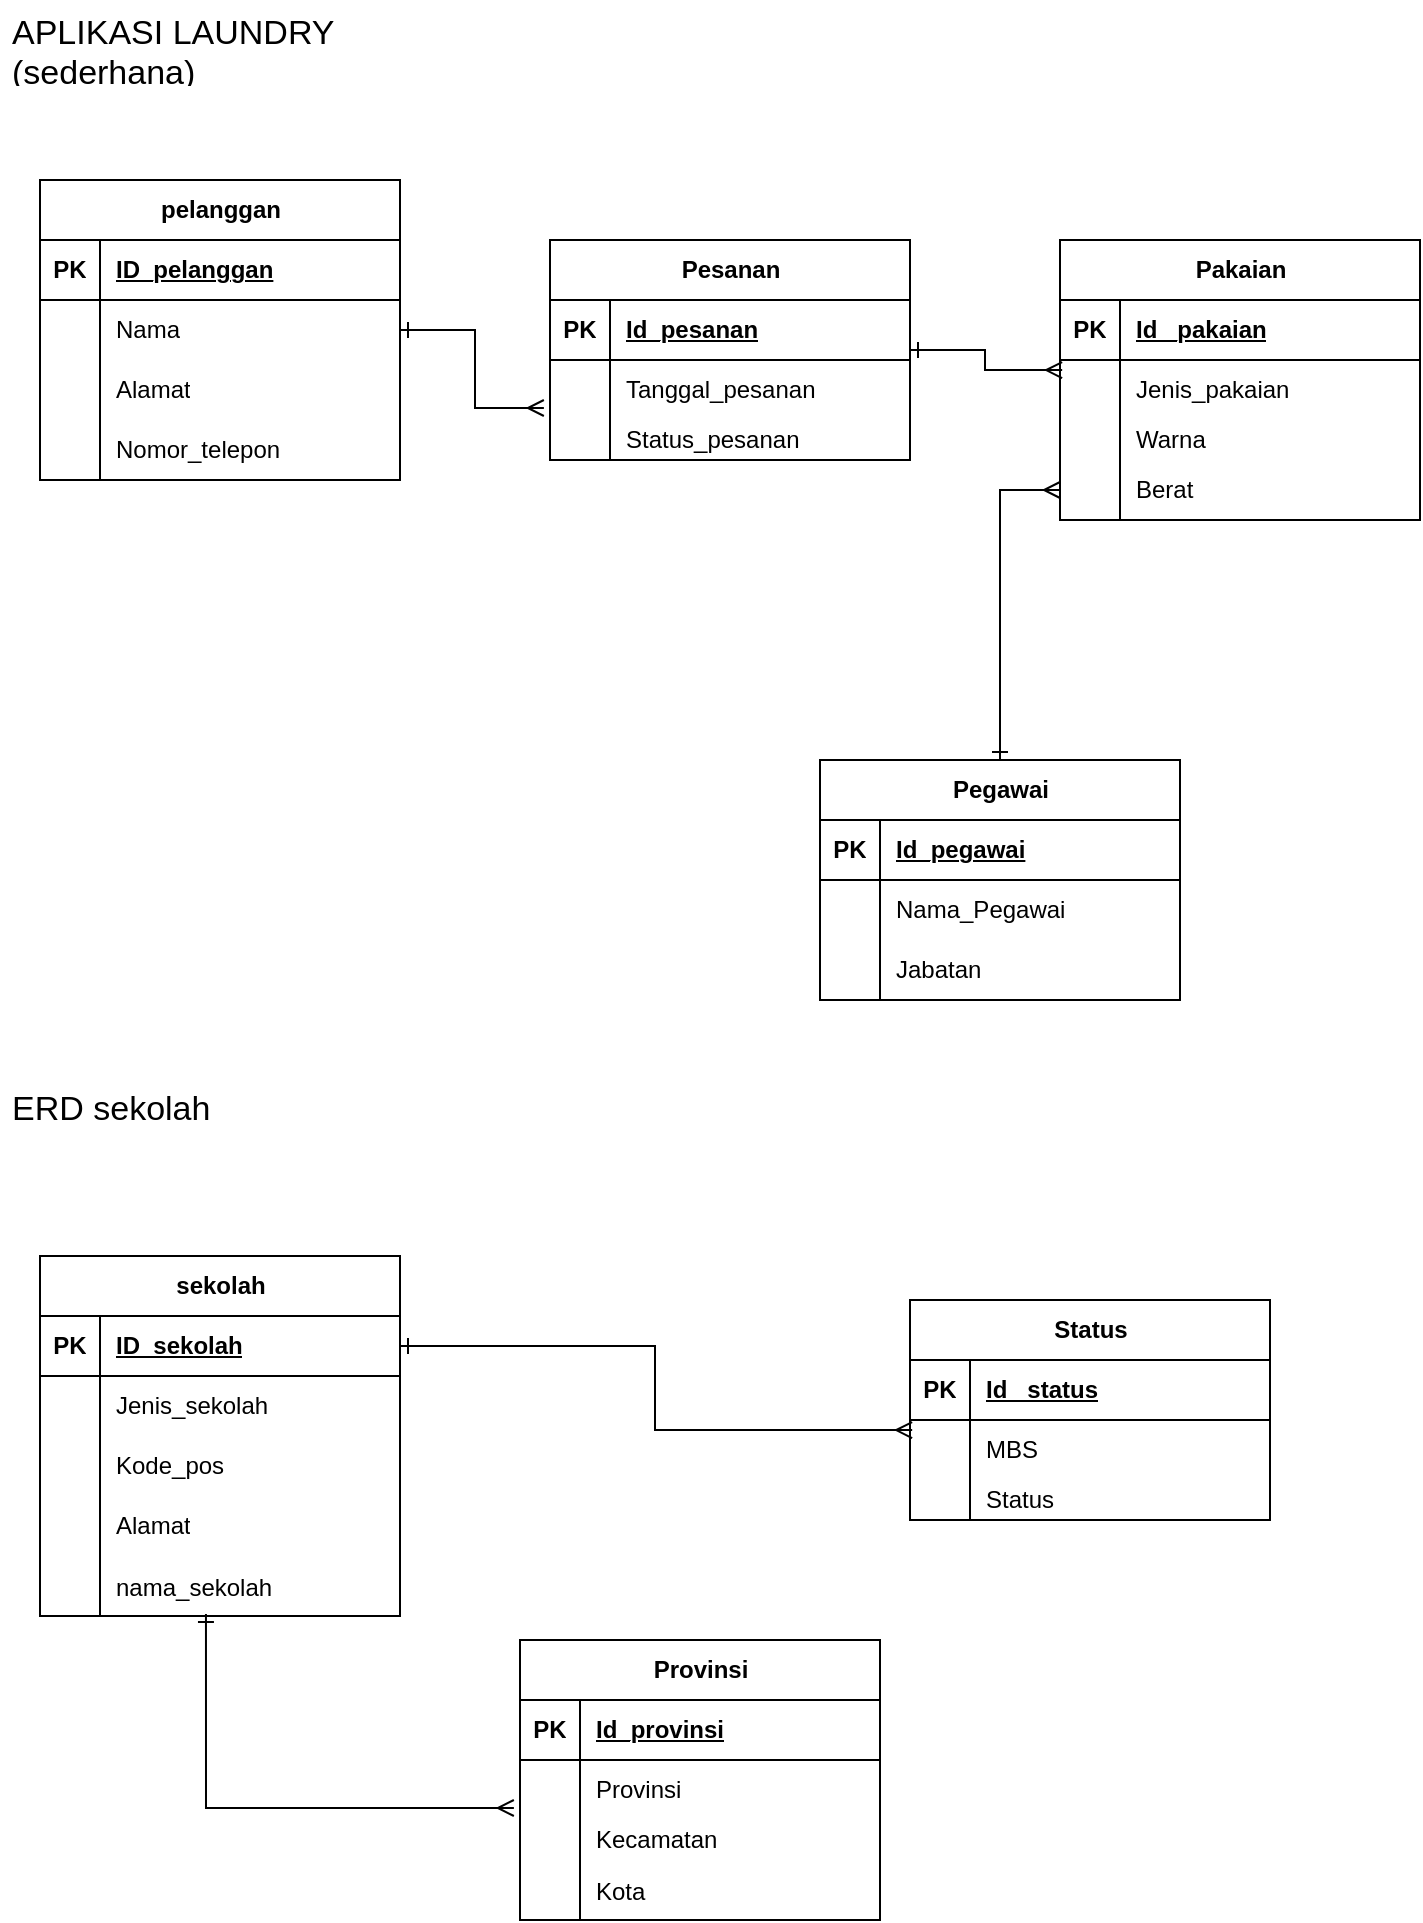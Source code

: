 <mxfile version="22.1.2" type="github">
  <diagram name="Page-1" id="XbyWsag3njMLAICnSb50">
    <mxGraphModel dx="704" dy="376" grid="1" gridSize="10" guides="1" tooltips="1" connect="1" arrows="1" fold="1" page="1" pageScale="1" pageWidth="850" pageHeight="1100" math="0" shadow="0">
      <root>
        <mxCell id="0" />
        <mxCell id="1" parent="0" />
        <mxCell id="1goX_JXDeEybGTnC8UVH-14" value="Pakaian" style="shape=table;startSize=30;container=1;collapsible=1;childLayout=tableLayout;fixedRows=1;rowLines=0;fontStyle=1;align=center;resizeLast=1;html=1;" vertex="1" parent="1">
          <mxGeometry x="590" y="170" width="180" height="140" as="geometry" />
        </mxCell>
        <mxCell id="1goX_JXDeEybGTnC8UVH-15" value="" style="shape=tableRow;horizontal=0;startSize=0;swimlaneHead=0;swimlaneBody=0;fillColor=none;collapsible=0;dropTarget=0;points=[[0,0.5],[1,0.5]];portConstraint=eastwest;top=0;left=0;right=0;bottom=1;" vertex="1" parent="1goX_JXDeEybGTnC8UVH-14">
          <mxGeometry y="30" width="180" height="30" as="geometry" />
        </mxCell>
        <mxCell id="1goX_JXDeEybGTnC8UVH-16" value="PK" style="shape=partialRectangle;connectable=0;fillColor=none;top=0;left=0;bottom=0;right=0;fontStyle=1;overflow=hidden;whiteSpace=wrap;html=1;" vertex="1" parent="1goX_JXDeEybGTnC8UVH-15">
          <mxGeometry width="30" height="30" as="geometry">
            <mxRectangle width="30" height="30" as="alternateBounds" />
          </mxGeometry>
        </mxCell>
        <mxCell id="1goX_JXDeEybGTnC8UVH-17" value="Id _pakaian" style="shape=partialRectangle;connectable=0;fillColor=none;top=0;left=0;bottom=0;right=0;align=left;spacingLeft=6;fontStyle=5;overflow=hidden;whiteSpace=wrap;html=1;" vertex="1" parent="1goX_JXDeEybGTnC8UVH-15">
          <mxGeometry x="30" width="150" height="30" as="geometry">
            <mxRectangle width="150" height="30" as="alternateBounds" />
          </mxGeometry>
        </mxCell>
        <mxCell id="1goX_JXDeEybGTnC8UVH-18" value="" style="shape=tableRow;horizontal=0;startSize=0;swimlaneHead=0;swimlaneBody=0;fillColor=none;collapsible=0;dropTarget=0;points=[[0,0.5],[1,0.5]];portConstraint=eastwest;top=0;left=0;right=0;bottom=0;" vertex="1" parent="1goX_JXDeEybGTnC8UVH-14">
          <mxGeometry y="60" width="180" height="30" as="geometry" />
        </mxCell>
        <mxCell id="1goX_JXDeEybGTnC8UVH-19" value="" style="shape=partialRectangle;connectable=0;fillColor=none;top=0;left=0;bottom=0;right=0;editable=1;overflow=hidden;whiteSpace=wrap;html=1;" vertex="1" parent="1goX_JXDeEybGTnC8UVH-18">
          <mxGeometry width="30" height="30" as="geometry">
            <mxRectangle width="30" height="30" as="alternateBounds" />
          </mxGeometry>
        </mxCell>
        <mxCell id="1goX_JXDeEybGTnC8UVH-20" value="Jenis_pakaian" style="shape=partialRectangle;connectable=0;fillColor=none;top=0;left=0;bottom=0;right=0;align=left;spacingLeft=6;overflow=hidden;whiteSpace=wrap;html=1;" vertex="1" parent="1goX_JXDeEybGTnC8UVH-18">
          <mxGeometry x="30" width="150" height="30" as="geometry">
            <mxRectangle width="150" height="30" as="alternateBounds" />
          </mxGeometry>
        </mxCell>
        <mxCell id="1goX_JXDeEybGTnC8UVH-21" value="" style="shape=tableRow;horizontal=0;startSize=0;swimlaneHead=0;swimlaneBody=0;fillColor=none;collapsible=0;dropTarget=0;points=[[0,0.5],[1,0.5]];portConstraint=eastwest;top=0;left=0;right=0;bottom=0;" vertex="1" parent="1goX_JXDeEybGTnC8UVH-14">
          <mxGeometry y="90" width="180" height="20" as="geometry" />
        </mxCell>
        <mxCell id="1goX_JXDeEybGTnC8UVH-22" value="" style="shape=partialRectangle;connectable=0;fillColor=none;top=0;left=0;bottom=0;right=0;editable=1;overflow=hidden;whiteSpace=wrap;html=1;" vertex="1" parent="1goX_JXDeEybGTnC8UVH-21">
          <mxGeometry width="30" height="20" as="geometry">
            <mxRectangle width="30" height="20" as="alternateBounds" />
          </mxGeometry>
        </mxCell>
        <mxCell id="1goX_JXDeEybGTnC8UVH-23" value="Warna" style="shape=partialRectangle;connectable=0;fillColor=none;top=0;left=0;bottom=0;right=0;align=left;spacingLeft=6;overflow=hidden;whiteSpace=wrap;html=1;" vertex="1" parent="1goX_JXDeEybGTnC8UVH-21">
          <mxGeometry x="30" width="150" height="20" as="geometry">
            <mxRectangle width="150" height="20" as="alternateBounds" />
          </mxGeometry>
        </mxCell>
        <mxCell id="1goX_JXDeEybGTnC8UVH-24" value="" style="shape=tableRow;horizontal=0;startSize=0;swimlaneHead=0;swimlaneBody=0;fillColor=none;collapsible=0;dropTarget=0;points=[[0,0.5],[1,0.5]];portConstraint=eastwest;top=0;left=0;right=0;bottom=0;" vertex="1" parent="1goX_JXDeEybGTnC8UVH-14">
          <mxGeometry y="110" width="180" height="30" as="geometry" />
        </mxCell>
        <mxCell id="1goX_JXDeEybGTnC8UVH-25" value="" style="shape=partialRectangle;connectable=0;fillColor=none;top=0;left=0;bottom=0;right=0;editable=1;overflow=hidden;whiteSpace=wrap;html=1;" vertex="1" parent="1goX_JXDeEybGTnC8UVH-24">
          <mxGeometry width="30" height="30" as="geometry">
            <mxRectangle width="30" height="30" as="alternateBounds" />
          </mxGeometry>
        </mxCell>
        <mxCell id="1goX_JXDeEybGTnC8UVH-26" value="Berat" style="shape=partialRectangle;connectable=0;fillColor=none;top=0;left=0;bottom=0;right=0;align=left;spacingLeft=6;overflow=hidden;whiteSpace=wrap;html=1;" vertex="1" parent="1goX_JXDeEybGTnC8UVH-24">
          <mxGeometry x="30" width="150" height="30" as="geometry">
            <mxRectangle width="150" height="30" as="alternateBounds" />
          </mxGeometry>
        </mxCell>
        <mxCell id="1goX_JXDeEybGTnC8UVH-27" value="Pesanan" style="shape=table;startSize=30;container=1;collapsible=1;childLayout=tableLayout;fixedRows=1;rowLines=0;fontStyle=1;align=center;resizeLast=1;html=1;" vertex="1" parent="1">
          <mxGeometry x="335" y="170" width="180" height="110" as="geometry" />
        </mxCell>
        <mxCell id="1goX_JXDeEybGTnC8UVH-28" value="" style="shape=tableRow;horizontal=0;startSize=0;swimlaneHead=0;swimlaneBody=0;fillColor=none;collapsible=0;dropTarget=0;points=[[0,0.5],[1,0.5]];portConstraint=eastwest;top=0;left=0;right=0;bottom=1;" vertex="1" parent="1goX_JXDeEybGTnC8UVH-27">
          <mxGeometry y="30" width="180" height="30" as="geometry" />
        </mxCell>
        <mxCell id="1goX_JXDeEybGTnC8UVH-29" value="PK" style="shape=partialRectangle;connectable=0;fillColor=none;top=0;left=0;bottom=0;right=0;fontStyle=1;overflow=hidden;whiteSpace=wrap;html=1;" vertex="1" parent="1goX_JXDeEybGTnC8UVH-28">
          <mxGeometry width="30" height="30" as="geometry">
            <mxRectangle width="30" height="30" as="alternateBounds" />
          </mxGeometry>
        </mxCell>
        <mxCell id="1goX_JXDeEybGTnC8UVH-30" value="Id_pesanan" style="shape=partialRectangle;connectable=0;fillColor=none;top=0;left=0;bottom=0;right=0;align=left;spacingLeft=6;fontStyle=5;overflow=hidden;whiteSpace=wrap;html=1;" vertex="1" parent="1goX_JXDeEybGTnC8UVH-28">
          <mxGeometry x="30" width="150" height="30" as="geometry">
            <mxRectangle width="150" height="30" as="alternateBounds" />
          </mxGeometry>
        </mxCell>
        <mxCell id="1goX_JXDeEybGTnC8UVH-31" value="" style="shape=tableRow;horizontal=0;startSize=0;swimlaneHead=0;swimlaneBody=0;fillColor=none;collapsible=0;dropTarget=0;points=[[0,0.5],[1,0.5]];portConstraint=eastwest;top=0;left=0;right=0;bottom=0;" vertex="1" parent="1goX_JXDeEybGTnC8UVH-27">
          <mxGeometry y="60" width="180" height="30" as="geometry" />
        </mxCell>
        <mxCell id="1goX_JXDeEybGTnC8UVH-32" value="" style="shape=partialRectangle;connectable=0;fillColor=none;top=0;left=0;bottom=0;right=0;editable=1;overflow=hidden;whiteSpace=wrap;html=1;" vertex="1" parent="1goX_JXDeEybGTnC8UVH-31">
          <mxGeometry width="30" height="30" as="geometry">
            <mxRectangle width="30" height="30" as="alternateBounds" />
          </mxGeometry>
        </mxCell>
        <mxCell id="1goX_JXDeEybGTnC8UVH-33" value="Tanggal_pesanan" style="shape=partialRectangle;connectable=0;fillColor=none;top=0;left=0;bottom=0;right=0;align=left;spacingLeft=6;overflow=hidden;whiteSpace=wrap;html=1;" vertex="1" parent="1goX_JXDeEybGTnC8UVH-31">
          <mxGeometry x="30" width="150" height="30" as="geometry">
            <mxRectangle width="150" height="30" as="alternateBounds" />
          </mxGeometry>
        </mxCell>
        <mxCell id="1goX_JXDeEybGTnC8UVH-34" value="" style="shape=tableRow;horizontal=0;startSize=0;swimlaneHead=0;swimlaneBody=0;fillColor=none;collapsible=0;dropTarget=0;points=[[0,0.5],[1,0.5]];portConstraint=eastwest;top=0;left=0;right=0;bottom=0;" vertex="1" parent="1goX_JXDeEybGTnC8UVH-27">
          <mxGeometry y="90" width="180" height="20" as="geometry" />
        </mxCell>
        <mxCell id="1goX_JXDeEybGTnC8UVH-35" value="" style="shape=partialRectangle;connectable=0;fillColor=none;top=0;left=0;bottom=0;right=0;editable=1;overflow=hidden;whiteSpace=wrap;html=1;" vertex="1" parent="1goX_JXDeEybGTnC8UVH-34">
          <mxGeometry width="30" height="20" as="geometry">
            <mxRectangle width="30" height="20" as="alternateBounds" />
          </mxGeometry>
        </mxCell>
        <mxCell id="1goX_JXDeEybGTnC8UVH-36" value="Status_pesanan" style="shape=partialRectangle;connectable=0;fillColor=none;top=0;left=0;bottom=0;right=0;align=left;spacingLeft=6;overflow=hidden;whiteSpace=wrap;html=1;" vertex="1" parent="1goX_JXDeEybGTnC8UVH-34">
          <mxGeometry x="30" width="150" height="20" as="geometry">
            <mxRectangle width="150" height="20" as="alternateBounds" />
          </mxGeometry>
        </mxCell>
        <mxCell id="1goX_JXDeEybGTnC8UVH-40" value="pelanggan" style="shape=table;startSize=30;container=1;collapsible=1;childLayout=tableLayout;fixedRows=1;rowLines=0;fontStyle=1;align=center;resizeLast=1;html=1;" vertex="1" parent="1">
          <mxGeometry x="80" y="140" width="180" height="150" as="geometry" />
        </mxCell>
        <mxCell id="1goX_JXDeEybGTnC8UVH-41" value="" style="shape=tableRow;horizontal=0;startSize=0;swimlaneHead=0;swimlaneBody=0;fillColor=none;collapsible=0;dropTarget=0;points=[[0,0.5],[1,0.5]];portConstraint=eastwest;top=0;left=0;right=0;bottom=1;" vertex="1" parent="1goX_JXDeEybGTnC8UVH-40">
          <mxGeometry y="30" width="180" height="30" as="geometry" />
        </mxCell>
        <mxCell id="1goX_JXDeEybGTnC8UVH-42" value="PK" style="shape=partialRectangle;connectable=0;fillColor=none;top=0;left=0;bottom=0;right=0;fontStyle=1;overflow=hidden;whiteSpace=wrap;html=1;" vertex="1" parent="1goX_JXDeEybGTnC8UVH-41">
          <mxGeometry width="30" height="30" as="geometry">
            <mxRectangle width="30" height="30" as="alternateBounds" />
          </mxGeometry>
        </mxCell>
        <mxCell id="1goX_JXDeEybGTnC8UVH-43" value="ID_pelanggan" style="shape=partialRectangle;connectable=0;fillColor=none;top=0;left=0;bottom=0;right=0;align=left;spacingLeft=6;fontStyle=5;overflow=hidden;whiteSpace=wrap;html=1;" vertex="1" parent="1goX_JXDeEybGTnC8UVH-41">
          <mxGeometry x="30" width="150" height="30" as="geometry">
            <mxRectangle width="150" height="30" as="alternateBounds" />
          </mxGeometry>
        </mxCell>
        <mxCell id="1goX_JXDeEybGTnC8UVH-44" value="" style="shape=tableRow;horizontal=0;startSize=0;swimlaneHead=0;swimlaneBody=0;fillColor=none;collapsible=0;dropTarget=0;points=[[0,0.5],[1,0.5]];portConstraint=eastwest;top=0;left=0;right=0;bottom=0;" vertex="1" parent="1goX_JXDeEybGTnC8UVH-40">
          <mxGeometry y="60" width="180" height="30" as="geometry" />
        </mxCell>
        <mxCell id="1goX_JXDeEybGTnC8UVH-45" value="" style="shape=partialRectangle;connectable=0;fillColor=none;top=0;left=0;bottom=0;right=0;editable=1;overflow=hidden;whiteSpace=wrap;html=1;" vertex="1" parent="1goX_JXDeEybGTnC8UVH-44">
          <mxGeometry width="30" height="30" as="geometry">
            <mxRectangle width="30" height="30" as="alternateBounds" />
          </mxGeometry>
        </mxCell>
        <mxCell id="1goX_JXDeEybGTnC8UVH-46" value="Nama" style="shape=partialRectangle;connectable=0;fillColor=none;top=0;left=0;bottom=0;right=0;align=left;spacingLeft=6;overflow=hidden;whiteSpace=wrap;html=1;" vertex="1" parent="1goX_JXDeEybGTnC8UVH-44">
          <mxGeometry x="30" width="150" height="30" as="geometry">
            <mxRectangle width="150" height="30" as="alternateBounds" />
          </mxGeometry>
        </mxCell>
        <mxCell id="1goX_JXDeEybGTnC8UVH-47" value="" style="shape=tableRow;horizontal=0;startSize=0;swimlaneHead=0;swimlaneBody=0;fillColor=none;collapsible=0;dropTarget=0;points=[[0,0.5],[1,0.5]];portConstraint=eastwest;top=0;left=0;right=0;bottom=0;" vertex="1" parent="1goX_JXDeEybGTnC8UVH-40">
          <mxGeometry y="90" width="180" height="30" as="geometry" />
        </mxCell>
        <mxCell id="1goX_JXDeEybGTnC8UVH-48" value="" style="shape=partialRectangle;connectable=0;fillColor=none;top=0;left=0;bottom=0;right=0;editable=1;overflow=hidden;whiteSpace=wrap;html=1;" vertex="1" parent="1goX_JXDeEybGTnC8UVH-47">
          <mxGeometry width="30" height="30" as="geometry">
            <mxRectangle width="30" height="30" as="alternateBounds" />
          </mxGeometry>
        </mxCell>
        <mxCell id="1goX_JXDeEybGTnC8UVH-49" value="Alamat" style="shape=partialRectangle;connectable=0;fillColor=none;top=0;left=0;bottom=0;right=0;align=left;spacingLeft=6;overflow=hidden;whiteSpace=wrap;html=1;" vertex="1" parent="1goX_JXDeEybGTnC8UVH-47">
          <mxGeometry x="30" width="150" height="30" as="geometry">
            <mxRectangle width="150" height="30" as="alternateBounds" />
          </mxGeometry>
        </mxCell>
        <mxCell id="1goX_JXDeEybGTnC8UVH-50" value="" style="shape=tableRow;horizontal=0;startSize=0;swimlaneHead=0;swimlaneBody=0;fillColor=none;collapsible=0;dropTarget=0;points=[[0,0.5],[1,0.5]];portConstraint=eastwest;top=0;left=0;right=0;bottom=0;" vertex="1" parent="1goX_JXDeEybGTnC8UVH-40">
          <mxGeometry y="120" width="180" height="30" as="geometry" />
        </mxCell>
        <mxCell id="1goX_JXDeEybGTnC8UVH-51" value="" style="shape=partialRectangle;connectable=0;fillColor=none;top=0;left=0;bottom=0;right=0;editable=1;overflow=hidden;whiteSpace=wrap;html=1;" vertex="1" parent="1goX_JXDeEybGTnC8UVH-50">
          <mxGeometry width="30" height="30" as="geometry">
            <mxRectangle width="30" height="30" as="alternateBounds" />
          </mxGeometry>
        </mxCell>
        <mxCell id="1goX_JXDeEybGTnC8UVH-52" value="Nomor_telepon" style="shape=partialRectangle;connectable=0;fillColor=none;top=0;left=0;bottom=0;right=0;align=left;spacingLeft=6;overflow=hidden;whiteSpace=wrap;html=1;" vertex="1" parent="1goX_JXDeEybGTnC8UVH-50">
          <mxGeometry x="30" width="150" height="30" as="geometry">
            <mxRectangle width="150" height="30" as="alternateBounds" />
          </mxGeometry>
        </mxCell>
        <mxCell id="1goX_JXDeEybGTnC8UVH-54" value="&lt;font style=&quot;font-size: 17px;&quot;&gt;&lt;font style=&quot;font-size: 17px;&quot;&gt;APLIKASI LAUN&lt;/font&gt;DRY (sederhana)&lt;/font&gt;" style="text;strokeColor=none;fillColor=none;spacingLeft=4;spacingRight=4;overflow=hidden;rotatable=0;points=[[0,0.5],[1,0.5]];portConstraint=eastwest;fontSize=12;whiteSpace=wrap;html=1;" vertex="1" parent="1">
          <mxGeometry x="60" y="50" width="230" height="40" as="geometry" />
        </mxCell>
        <mxCell id="1goX_JXDeEybGTnC8UVH-1" value="Pegawai" style="shape=table;startSize=30;container=1;collapsible=1;childLayout=tableLayout;fixedRows=1;rowLines=0;fontStyle=1;align=center;resizeLast=1;html=1;" vertex="1" parent="1">
          <mxGeometry x="470" y="430" width="180" height="120" as="geometry" />
        </mxCell>
        <mxCell id="1goX_JXDeEybGTnC8UVH-2" value="" style="shape=tableRow;horizontal=0;startSize=0;swimlaneHead=0;swimlaneBody=0;fillColor=none;collapsible=0;dropTarget=0;points=[[0,0.5],[1,0.5]];portConstraint=eastwest;top=0;left=0;right=0;bottom=1;" vertex="1" parent="1goX_JXDeEybGTnC8UVH-1">
          <mxGeometry y="30" width="180" height="30" as="geometry" />
        </mxCell>
        <mxCell id="1goX_JXDeEybGTnC8UVH-3" value="PK" style="shape=partialRectangle;connectable=0;fillColor=none;top=0;left=0;bottom=0;right=0;fontStyle=1;overflow=hidden;whiteSpace=wrap;html=1;" vertex="1" parent="1goX_JXDeEybGTnC8UVH-2">
          <mxGeometry width="30" height="30" as="geometry">
            <mxRectangle width="30" height="30" as="alternateBounds" />
          </mxGeometry>
        </mxCell>
        <mxCell id="1goX_JXDeEybGTnC8UVH-4" value="Id_pegawai" style="shape=partialRectangle;connectable=0;fillColor=none;top=0;left=0;bottom=0;right=0;align=left;spacingLeft=6;fontStyle=5;overflow=hidden;whiteSpace=wrap;html=1;" vertex="1" parent="1goX_JXDeEybGTnC8UVH-2">
          <mxGeometry x="30" width="150" height="30" as="geometry">
            <mxRectangle width="150" height="30" as="alternateBounds" />
          </mxGeometry>
        </mxCell>
        <mxCell id="1goX_JXDeEybGTnC8UVH-5" value="" style="shape=tableRow;horizontal=0;startSize=0;swimlaneHead=0;swimlaneBody=0;fillColor=none;collapsible=0;dropTarget=0;points=[[0,0.5],[1,0.5]];portConstraint=eastwest;top=0;left=0;right=0;bottom=0;" vertex="1" parent="1goX_JXDeEybGTnC8UVH-1">
          <mxGeometry y="60" width="180" height="30" as="geometry" />
        </mxCell>
        <mxCell id="1goX_JXDeEybGTnC8UVH-6" value="" style="shape=partialRectangle;connectable=0;fillColor=none;top=0;left=0;bottom=0;right=0;editable=1;overflow=hidden;whiteSpace=wrap;html=1;" vertex="1" parent="1goX_JXDeEybGTnC8UVH-5">
          <mxGeometry width="30" height="30" as="geometry">
            <mxRectangle width="30" height="30" as="alternateBounds" />
          </mxGeometry>
        </mxCell>
        <mxCell id="1goX_JXDeEybGTnC8UVH-7" value="Nama_Pegawai" style="shape=partialRectangle;connectable=0;fillColor=none;top=0;left=0;bottom=0;right=0;align=left;spacingLeft=6;overflow=hidden;whiteSpace=wrap;html=1;" vertex="1" parent="1goX_JXDeEybGTnC8UVH-5">
          <mxGeometry x="30" width="150" height="30" as="geometry">
            <mxRectangle width="150" height="30" as="alternateBounds" />
          </mxGeometry>
        </mxCell>
        <mxCell id="1goX_JXDeEybGTnC8UVH-8" value="" style="shape=tableRow;horizontal=0;startSize=0;swimlaneHead=0;swimlaneBody=0;fillColor=none;collapsible=0;dropTarget=0;points=[[0,0.5],[1,0.5]];portConstraint=eastwest;top=0;left=0;right=0;bottom=0;" vertex="1" parent="1goX_JXDeEybGTnC8UVH-1">
          <mxGeometry y="90" width="180" height="30" as="geometry" />
        </mxCell>
        <mxCell id="1goX_JXDeEybGTnC8UVH-9" value="" style="shape=partialRectangle;connectable=0;fillColor=none;top=0;left=0;bottom=0;right=0;editable=1;overflow=hidden;whiteSpace=wrap;html=1;" vertex="1" parent="1goX_JXDeEybGTnC8UVH-8">
          <mxGeometry width="30" height="30" as="geometry">
            <mxRectangle width="30" height="30" as="alternateBounds" />
          </mxGeometry>
        </mxCell>
        <mxCell id="1goX_JXDeEybGTnC8UVH-10" value="Jabatan" style="shape=partialRectangle;connectable=0;fillColor=none;top=0;left=0;bottom=0;right=0;align=left;spacingLeft=6;overflow=hidden;whiteSpace=wrap;html=1;" vertex="1" parent="1goX_JXDeEybGTnC8UVH-8">
          <mxGeometry x="30" width="150" height="30" as="geometry">
            <mxRectangle width="150" height="30" as="alternateBounds" />
          </mxGeometry>
        </mxCell>
        <mxCell id="1goX_JXDeEybGTnC8UVH-55" style="edgeStyle=orthogonalEdgeStyle;rounded=0;orthogonalLoop=1;jettySize=auto;html=1;exitX=1;exitY=0.5;exitDx=0;exitDy=0;entryX=-0.017;entryY=0.8;entryDx=0;entryDy=0;entryPerimeter=0;endArrow=ERmany;endFill=0;startArrow=ERone;startFill=0;" edge="1" parent="1" source="1goX_JXDeEybGTnC8UVH-44" target="1goX_JXDeEybGTnC8UVH-31">
          <mxGeometry relative="1" as="geometry" />
        </mxCell>
        <mxCell id="1goX_JXDeEybGTnC8UVH-56" style="edgeStyle=orthogonalEdgeStyle;rounded=0;orthogonalLoop=1;jettySize=auto;html=1;entryX=0.006;entryY=0.167;entryDx=0;entryDy=0;entryPerimeter=0;endArrow=ERmany;endFill=0;startArrow=ERone;startFill=0;" edge="1" parent="1" source="1goX_JXDeEybGTnC8UVH-27" target="1goX_JXDeEybGTnC8UVH-18">
          <mxGeometry relative="1" as="geometry" />
        </mxCell>
        <mxCell id="1goX_JXDeEybGTnC8UVH-57" style="edgeStyle=orthogonalEdgeStyle;rounded=0;orthogonalLoop=1;jettySize=auto;html=1;exitX=0;exitY=0.5;exitDx=0;exitDy=0;entryX=0.5;entryY=0;entryDx=0;entryDy=0;endArrow=ERone;endFill=0;startArrow=ERmany;startFill=0;" edge="1" parent="1" source="1goX_JXDeEybGTnC8UVH-24" target="1goX_JXDeEybGTnC8UVH-1">
          <mxGeometry relative="1" as="geometry" />
        </mxCell>
        <mxCell id="1goX_JXDeEybGTnC8UVH-59" value="Status" style="shape=table;startSize=30;container=1;collapsible=1;childLayout=tableLayout;fixedRows=1;rowLines=0;fontStyle=1;align=center;resizeLast=1;html=1;" vertex="1" parent="1">
          <mxGeometry x="515" y="700" width="180" height="110" as="geometry" />
        </mxCell>
        <mxCell id="1goX_JXDeEybGTnC8UVH-60" value="" style="shape=tableRow;horizontal=0;startSize=0;swimlaneHead=0;swimlaneBody=0;fillColor=none;collapsible=0;dropTarget=0;points=[[0,0.5],[1,0.5]];portConstraint=eastwest;top=0;left=0;right=0;bottom=1;" vertex="1" parent="1goX_JXDeEybGTnC8UVH-59">
          <mxGeometry y="30" width="180" height="30" as="geometry" />
        </mxCell>
        <mxCell id="1goX_JXDeEybGTnC8UVH-61" value="PK" style="shape=partialRectangle;connectable=0;fillColor=none;top=0;left=0;bottom=0;right=0;fontStyle=1;overflow=hidden;whiteSpace=wrap;html=1;" vertex="1" parent="1goX_JXDeEybGTnC8UVH-60">
          <mxGeometry width="30" height="30" as="geometry">
            <mxRectangle width="30" height="30" as="alternateBounds" />
          </mxGeometry>
        </mxCell>
        <mxCell id="1goX_JXDeEybGTnC8UVH-62" value="Id _status" style="shape=partialRectangle;connectable=0;fillColor=none;top=0;left=0;bottom=0;right=0;align=left;spacingLeft=6;fontStyle=5;overflow=hidden;whiteSpace=wrap;html=1;" vertex="1" parent="1goX_JXDeEybGTnC8UVH-60">
          <mxGeometry x="30" width="150" height="30" as="geometry">
            <mxRectangle width="150" height="30" as="alternateBounds" />
          </mxGeometry>
        </mxCell>
        <mxCell id="1goX_JXDeEybGTnC8UVH-63" value="" style="shape=tableRow;horizontal=0;startSize=0;swimlaneHead=0;swimlaneBody=0;fillColor=none;collapsible=0;dropTarget=0;points=[[0,0.5],[1,0.5]];portConstraint=eastwest;top=0;left=0;right=0;bottom=0;" vertex="1" parent="1goX_JXDeEybGTnC8UVH-59">
          <mxGeometry y="60" width="180" height="30" as="geometry" />
        </mxCell>
        <mxCell id="1goX_JXDeEybGTnC8UVH-64" value="" style="shape=partialRectangle;connectable=0;fillColor=none;top=0;left=0;bottom=0;right=0;editable=1;overflow=hidden;whiteSpace=wrap;html=1;" vertex="1" parent="1goX_JXDeEybGTnC8UVH-63">
          <mxGeometry width="30" height="30" as="geometry">
            <mxRectangle width="30" height="30" as="alternateBounds" />
          </mxGeometry>
        </mxCell>
        <mxCell id="1goX_JXDeEybGTnC8UVH-65" value="MBS" style="shape=partialRectangle;connectable=0;fillColor=none;top=0;left=0;bottom=0;right=0;align=left;spacingLeft=6;overflow=hidden;whiteSpace=wrap;html=1;" vertex="1" parent="1goX_JXDeEybGTnC8UVH-63">
          <mxGeometry x="30" width="150" height="30" as="geometry">
            <mxRectangle width="150" height="30" as="alternateBounds" />
          </mxGeometry>
        </mxCell>
        <mxCell id="1goX_JXDeEybGTnC8UVH-66" value="" style="shape=tableRow;horizontal=0;startSize=0;swimlaneHead=0;swimlaneBody=0;fillColor=none;collapsible=0;dropTarget=0;points=[[0,0.5],[1,0.5]];portConstraint=eastwest;top=0;left=0;right=0;bottom=0;" vertex="1" parent="1goX_JXDeEybGTnC8UVH-59">
          <mxGeometry y="90" width="180" height="20" as="geometry" />
        </mxCell>
        <mxCell id="1goX_JXDeEybGTnC8UVH-67" value="" style="shape=partialRectangle;connectable=0;fillColor=none;top=0;left=0;bottom=0;right=0;editable=1;overflow=hidden;whiteSpace=wrap;html=1;" vertex="1" parent="1goX_JXDeEybGTnC8UVH-66">
          <mxGeometry width="30" height="20" as="geometry">
            <mxRectangle width="30" height="20" as="alternateBounds" />
          </mxGeometry>
        </mxCell>
        <mxCell id="1goX_JXDeEybGTnC8UVH-68" value="Status" style="shape=partialRectangle;connectable=0;fillColor=none;top=0;left=0;bottom=0;right=0;align=left;spacingLeft=6;overflow=hidden;whiteSpace=wrap;html=1;" vertex="1" parent="1goX_JXDeEybGTnC8UVH-66">
          <mxGeometry x="30" width="150" height="20" as="geometry">
            <mxRectangle width="150" height="20" as="alternateBounds" />
          </mxGeometry>
        </mxCell>
        <mxCell id="1goX_JXDeEybGTnC8UVH-72" value="Provinsi" style="shape=table;startSize=30;container=1;collapsible=1;childLayout=tableLayout;fixedRows=1;rowLines=0;fontStyle=1;align=center;resizeLast=1;html=1;" vertex="1" parent="1">
          <mxGeometry x="320" y="870" width="180" height="140" as="geometry" />
        </mxCell>
        <mxCell id="1goX_JXDeEybGTnC8UVH-73" value="" style="shape=tableRow;horizontal=0;startSize=0;swimlaneHead=0;swimlaneBody=0;fillColor=none;collapsible=0;dropTarget=0;points=[[0,0.5],[1,0.5]];portConstraint=eastwest;top=0;left=0;right=0;bottom=1;" vertex="1" parent="1goX_JXDeEybGTnC8UVH-72">
          <mxGeometry y="30" width="180" height="30" as="geometry" />
        </mxCell>
        <mxCell id="1goX_JXDeEybGTnC8UVH-74" value="PK" style="shape=partialRectangle;connectable=0;fillColor=none;top=0;left=0;bottom=0;right=0;fontStyle=1;overflow=hidden;whiteSpace=wrap;html=1;" vertex="1" parent="1goX_JXDeEybGTnC8UVH-73">
          <mxGeometry width="30" height="30" as="geometry">
            <mxRectangle width="30" height="30" as="alternateBounds" />
          </mxGeometry>
        </mxCell>
        <mxCell id="1goX_JXDeEybGTnC8UVH-75" value="Id_provinsi" style="shape=partialRectangle;connectable=0;fillColor=none;top=0;left=0;bottom=0;right=0;align=left;spacingLeft=6;fontStyle=5;overflow=hidden;whiteSpace=wrap;html=1;" vertex="1" parent="1goX_JXDeEybGTnC8UVH-73">
          <mxGeometry x="30" width="150" height="30" as="geometry">
            <mxRectangle width="150" height="30" as="alternateBounds" />
          </mxGeometry>
        </mxCell>
        <mxCell id="1goX_JXDeEybGTnC8UVH-76" value="" style="shape=tableRow;horizontal=0;startSize=0;swimlaneHead=0;swimlaneBody=0;fillColor=none;collapsible=0;dropTarget=0;points=[[0,0.5],[1,0.5]];portConstraint=eastwest;top=0;left=0;right=0;bottom=0;" vertex="1" parent="1goX_JXDeEybGTnC8UVH-72">
          <mxGeometry y="60" width="180" height="30" as="geometry" />
        </mxCell>
        <mxCell id="1goX_JXDeEybGTnC8UVH-77" value="" style="shape=partialRectangle;connectable=0;fillColor=none;top=0;left=0;bottom=0;right=0;editable=1;overflow=hidden;whiteSpace=wrap;html=1;" vertex="1" parent="1goX_JXDeEybGTnC8UVH-76">
          <mxGeometry width="30" height="30" as="geometry">
            <mxRectangle width="30" height="30" as="alternateBounds" />
          </mxGeometry>
        </mxCell>
        <mxCell id="1goX_JXDeEybGTnC8UVH-78" value="Provinsi" style="shape=partialRectangle;connectable=0;fillColor=none;top=0;left=0;bottom=0;right=0;align=left;spacingLeft=6;overflow=hidden;whiteSpace=wrap;html=1;" vertex="1" parent="1goX_JXDeEybGTnC8UVH-76">
          <mxGeometry x="30" width="150" height="30" as="geometry">
            <mxRectangle width="150" height="30" as="alternateBounds" />
          </mxGeometry>
        </mxCell>
        <mxCell id="1goX_JXDeEybGTnC8UVH-79" value="" style="shape=tableRow;horizontal=0;startSize=0;swimlaneHead=0;swimlaneBody=0;fillColor=none;collapsible=0;dropTarget=0;points=[[0,0.5],[1,0.5]];portConstraint=eastwest;top=0;left=0;right=0;bottom=0;" vertex="1" parent="1goX_JXDeEybGTnC8UVH-72">
          <mxGeometry y="90" width="180" height="20" as="geometry" />
        </mxCell>
        <mxCell id="1goX_JXDeEybGTnC8UVH-80" value="" style="shape=partialRectangle;connectable=0;fillColor=none;top=0;left=0;bottom=0;right=0;editable=1;overflow=hidden;whiteSpace=wrap;html=1;" vertex="1" parent="1goX_JXDeEybGTnC8UVH-79">
          <mxGeometry width="30" height="20" as="geometry">
            <mxRectangle width="30" height="20" as="alternateBounds" />
          </mxGeometry>
        </mxCell>
        <mxCell id="1goX_JXDeEybGTnC8UVH-81" value="Kecamatan" style="shape=partialRectangle;connectable=0;fillColor=none;top=0;left=0;bottom=0;right=0;align=left;spacingLeft=6;overflow=hidden;whiteSpace=wrap;html=1;" vertex="1" parent="1goX_JXDeEybGTnC8UVH-79">
          <mxGeometry x="30" width="150" height="20" as="geometry">
            <mxRectangle width="150" height="20" as="alternateBounds" />
          </mxGeometry>
        </mxCell>
        <mxCell id="1goX_JXDeEybGTnC8UVH-120" value="" style="shape=tableRow;horizontal=0;startSize=0;swimlaneHead=0;swimlaneBody=0;fillColor=none;collapsible=0;dropTarget=0;points=[[0,0.5],[1,0.5]];portConstraint=eastwest;top=0;left=0;right=0;bottom=0;" vertex="1" parent="1goX_JXDeEybGTnC8UVH-72">
          <mxGeometry y="110" width="180" height="30" as="geometry" />
        </mxCell>
        <mxCell id="1goX_JXDeEybGTnC8UVH-121" value="" style="shape=partialRectangle;connectable=0;fillColor=none;top=0;left=0;bottom=0;right=0;editable=1;overflow=hidden;" vertex="1" parent="1goX_JXDeEybGTnC8UVH-120">
          <mxGeometry width="30" height="30" as="geometry">
            <mxRectangle width="30" height="30" as="alternateBounds" />
          </mxGeometry>
        </mxCell>
        <mxCell id="1goX_JXDeEybGTnC8UVH-122" value="Kota" style="shape=partialRectangle;connectable=0;fillColor=none;top=0;left=0;bottom=0;right=0;align=left;spacingLeft=6;overflow=hidden;" vertex="1" parent="1goX_JXDeEybGTnC8UVH-120">
          <mxGeometry x="30" width="150" height="30" as="geometry">
            <mxRectangle width="150" height="30" as="alternateBounds" />
          </mxGeometry>
        </mxCell>
        <mxCell id="1goX_JXDeEybGTnC8UVH-82" value="sekolah" style="shape=table;startSize=30;container=1;collapsible=1;childLayout=tableLayout;fixedRows=1;rowLines=0;fontStyle=1;align=center;resizeLast=1;html=1;" vertex="1" parent="1">
          <mxGeometry x="80" y="678" width="180" height="180" as="geometry" />
        </mxCell>
        <mxCell id="1goX_JXDeEybGTnC8UVH-83" value="" style="shape=tableRow;horizontal=0;startSize=0;swimlaneHead=0;swimlaneBody=0;fillColor=none;collapsible=0;dropTarget=0;points=[[0,0.5],[1,0.5]];portConstraint=eastwest;top=0;left=0;right=0;bottom=1;" vertex="1" parent="1goX_JXDeEybGTnC8UVH-82">
          <mxGeometry y="30" width="180" height="30" as="geometry" />
        </mxCell>
        <mxCell id="1goX_JXDeEybGTnC8UVH-84" value="PK" style="shape=partialRectangle;connectable=0;fillColor=none;top=0;left=0;bottom=0;right=0;fontStyle=1;overflow=hidden;whiteSpace=wrap;html=1;" vertex="1" parent="1goX_JXDeEybGTnC8UVH-83">
          <mxGeometry width="30" height="30" as="geometry">
            <mxRectangle width="30" height="30" as="alternateBounds" />
          </mxGeometry>
        </mxCell>
        <mxCell id="1goX_JXDeEybGTnC8UVH-85" value="ID_sekolah" style="shape=partialRectangle;connectable=0;fillColor=none;top=0;left=0;bottom=0;right=0;align=left;spacingLeft=6;fontStyle=5;overflow=hidden;whiteSpace=wrap;html=1;" vertex="1" parent="1goX_JXDeEybGTnC8UVH-83">
          <mxGeometry x="30" width="150" height="30" as="geometry">
            <mxRectangle width="150" height="30" as="alternateBounds" />
          </mxGeometry>
        </mxCell>
        <mxCell id="1goX_JXDeEybGTnC8UVH-86" value="" style="shape=tableRow;horizontal=0;startSize=0;swimlaneHead=0;swimlaneBody=0;fillColor=none;collapsible=0;dropTarget=0;points=[[0,0.5],[1,0.5]];portConstraint=eastwest;top=0;left=0;right=0;bottom=0;" vertex="1" parent="1goX_JXDeEybGTnC8UVH-82">
          <mxGeometry y="60" width="180" height="30" as="geometry" />
        </mxCell>
        <mxCell id="1goX_JXDeEybGTnC8UVH-87" value="" style="shape=partialRectangle;connectable=0;fillColor=none;top=0;left=0;bottom=0;right=0;editable=1;overflow=hidden;whiteSpace=wrap;html=1;" vertex="1" parent="1goX_JXDeEybGTnC8UVH-86">
          <mxGeometry width="30" height="30" as="geometry">
            <mxRectangle width="30" height="30" as="alternateBounds" />
          </mxGeometry>
        </mxCell>
        <mxCell id="1goX_JXDeEybGTnC8UVH-88" value="Jenis_sekolah" style="shape=partialRectangle;connectable=0;fillColor=none;top=0;left=0;bottom=0;right=0;align=left;spacingLeft=6;overflow=hidden;whiteSpace=wrap;html=1;" vertex="1" parent="1goX_JXDeEybGTnC8UVH-86">
          <mxGeometry x="30" width="150" height="30" as="geometry">
            <mxRectangle width="150" height="30" as="alternateBounds" />
          </mxGeometry>
        </mxCell>
        <mxCell id="1goX_JXDeEybGTnC8UVH-89" value="" style="shape=tableRow;horizontal=0;startSize=0;swimlaneHead=0;swimlaneBody=0;fillColor=none;collapsible=0;dropTarget=0;points=[[0,0.5],[1,0.5]];portConstraint=eastwest;top=0;left=0;right=0;bottom=0;" vertex="1" parent="1goX_JXDeEybGTnC8UVH-82">
          <mxGeometry y="90" width="180" height="30" as="geometry" />
        </mxCell>
        <mxCell id="1goX_JXDeEybGTnC8UVH-90" value="" style="shape=partialRectangle;connectable=0;fillColor=none;top=0;left=0;bottom=0;right=0;editable=1;overflow=hidden;whiteSpace=wrap;html=1;" vertex="1" parent="1goX_JXDeEybGTnC8UVH-89">
          <mxGeometry width="30" height="30" as="geometry">
            <mxRectangle width="30" height="30" as="alternateBounds" />
          </mxGeometry>
        </mxCell>
        <mxCell id="1goX_JXDeEybGTnC8UVH-91" value="Kode_pos" style="shape=partialRectangle;connectable=0;fillColor=none;top=0;left=0;bottom=0;right=0;align=left;spacingLeft=6;overflow=hidden;whiteSpace=wrap;html=1;" vertex="1" parent="1goX_JXDeEybGTnC8UVH-89">
          <mxGeometry x="30" width="150" height="30" as="geometry">
            <mxRectangle width="150" height="30" as="alternateBounds" />
          </mxGeometry>
        </mxCell>
        <mxCell id="1goX_JXDeEybGTnC8UVH-92" value="" style="shape=tableRow;horizontal=0;startSize=0;swimlaneHead=0;swimlaneBody=0;fillColor=none;collapsible=0;dropTarget=0;points=[[0,0.5],[1,0.5]];portConstraint=eastwest;top=0;left=0;right=0;bottom=0;" vertex="1" parent="1goX_JXDeEybGTnC8UVH-82">
          <mxGeometry y="120" width="180" height="30" as="geometry" />
        </mxCell>
        <mxCell id="1goX_JXDeEybGTnC8UVH-93" value="" style="shape=partialRectangle;connectable=0;fillColor=none;top=0;left=0;bottom=0;right=0;editable=1;overflow=hidden;whiteSpace=wrap;html=1;" vertex="1" parent="1goX_JXDeEybGTnC8UVH-92">
          <mxGeometry width="30" height="30" as="geometry">
            <mxRectangle width="30" height="30" as="alternateBounds" />
          </mxGeometry>
        </mxCell>
        <mxCell id="1goX_JXDeEybGTnC8UVH-94" value="Alamat" style="shape=partialRectangle;connectable=0;fillColor=none;top=0;left=0;bottom=0;right=0;align=left;spacingLeft=6;overflow=hidden;whiteSpace=wrap;html=1;" vertex="1" parent="1goX_JXDeEybGTnC8UVH-92">
          <mxGeometry x="30" width="150" height="30" as="geometry">
            <mxRectangle width="150" height="30" as="alternateBounds" />
          </mxGeometry>
        </mxCell>
        <mxCell id="1goX_JXDeEybGTnC8UVH-113" value="" style="shape=tableRow;horizontal=0;startSize=0;swimlaneHead=0;swimlaneBody=0;fillColor=none;collapsible=0;dropTarget=0;points=[[0,0.5],[1,0.5]];portConstraint=eastwest;top=0;left=0;right=0;bottom=0;" vertex="1" parent="1goX_JXDeEybGTnC8UVH-82">
          <mxGeometry y="150" width="180" height="30" as="geometry" />
        </mxCell>
        <mxCell id="1goX_JXDeEybGTnC8UVH-114" value="" style="shape=partialRectangle;connectable=0;fillColor=none;top=0;left=0;bottom=0;right=0;editable=1;overflow=hidden;" vertex="1" parent="1goX_JXDeEybGTnC8UVH-113">
          <mxGeometry width="30" height="30" as="geometry">
            <mxRectangle width="30" height="30" as="alternateBounds" />
          </mxGeometry>
        </mxCell>
        <mxCell id="1goX_JXDeEybGTnC8UVH-115" value="nama_sekolah" style="shape=partialRectangle;connectable=0;fillColor=none;top=0;left=0;bottom=0;right=0;align=left;spacingLeft=6;overflow=hidden;" vertex="1" parent="1goX_JXDeEybGTnC8UVH-113">
          <mxGeometry x="30" width="150" height="30" as="geometry">
            <mxRectangle width="150" height="30" as="alternateBounds" />
          </mxGeometry>
        </mxCell>
        <mxCell id="1goX_JXDeEybGTnC8UVH-95" value="&lt;span style=&quot;font-size: 17px;&quot;&gt;ERD sekolah&lt;/span&gt;" style="text;strokeColor=none;fillColor=none;spacingLeft=4;spacingRight=4;overflow=hidden;rotatable=0;points=[[0,0.5],[1,0.5]];portConstraint=eastwest;fontSize=12;whiteSpace=wrap;html=1;" vertex="1" parent="1">
          <mxGeometry x="60" y="588" width="230" height="40" as="geometry" />
        </mxCell>
        <mxCell id="1goX_JXDeEybGTnC8UVH-106" style="edgeStyle=orthogonalEdgeStyle;rounded=0;orthogonalLoop=1;jettySize=auto;html=1;exitX=0.461;exitY=0.967;exitDx=0;exitDy=0;entryX=-0.017;entryY=0.8;entryDx=0;entryDy=0;entryPerimeter=0;endArrow=ERmany;endFill=0;startArrow=ERone;startFill=0;exitPerimeter=0;" edge="1" parent="1" source="1goX_JXDeEybGTnC8UVH-113" target="1goX_JXDeEybGTnC8UVH-76">
          <mxGeometry relative="1" as="geometry" />
        </mxCell>
        <mxCell id="1goX_JXDeEybGTnC8UVH-107" style="edgeStyle=orthogonalEdgeStyle;rounded=0;orthogonalLoop=1;jettySize=auto;html=1;entryX=0.006;entryY=0.167;entryDx=0;entryDy=0;entryPerimeter=0;endArrow=ERmany;endFill=0;startArrow=ERone;startFill=0;exitX=1;exitY=0.5;exitDx=0;exitDy=0;" edge="1" parent="1" source="1goX_JXDeEybGTnC8UVH-83" target="1goX_JXDeEybGTnC8UVH-63">
          <mxGeometry relative="1" as="geometry" />
        </mxCell>
      </root>
    </mxGraphModel>
  </diagram>
</mxfile>
